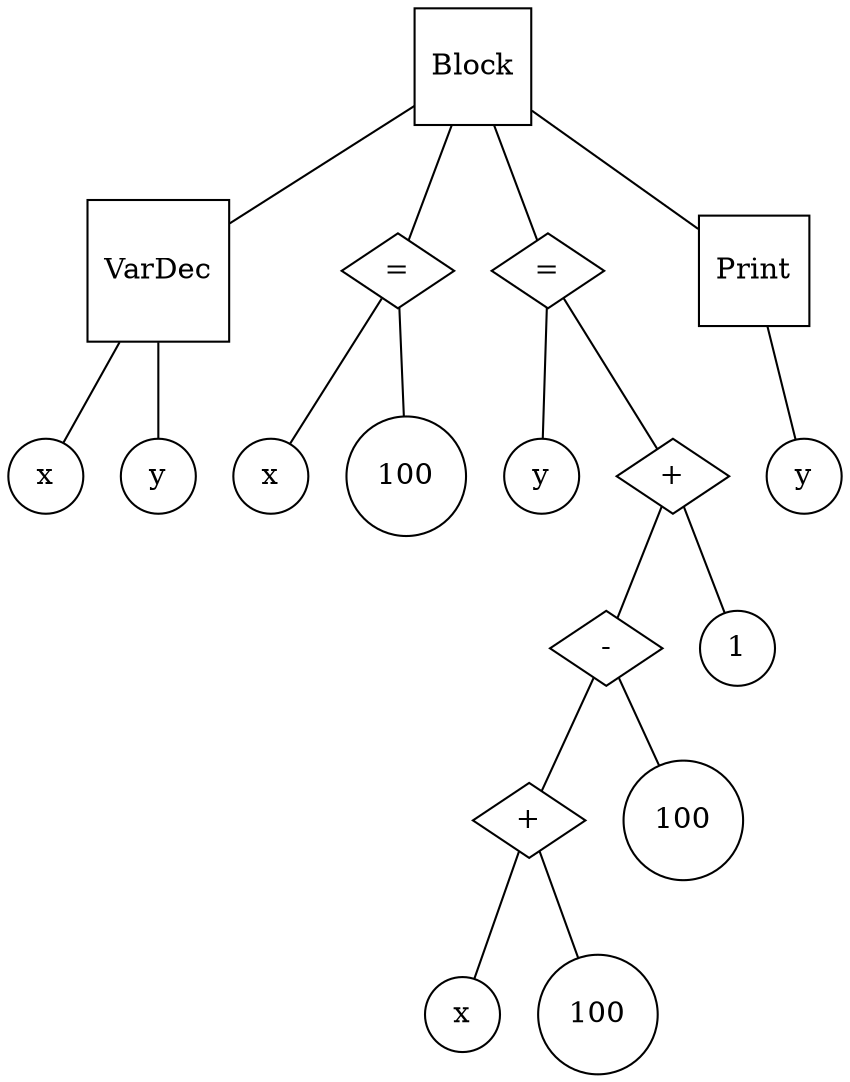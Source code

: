 graph g {
n0 [label = "Block", shape="square"]
n1 [label = "VarDec", shape="square"]
n2 [label = "x", shape="circle"]
n3 [label = "y", shape="circle"]
n4 [label = "x", shape="circle"]
n5 [label = "=", shape="diamond"]
n6 [label = "100", shape="circle"]
n7 [label = "y", shape="circle"]
n8 [label = "=", shape="diamond"]
n9 [label = "x", shape="circle"]
n10 [label = "+", shape="diamond"]
n11 [label = "100", shape="circle"]
n12 [label = "-", shape="diamond"]
n13 [label = "100", shape="circle"]
n14 [label = "+", shape="diamond"]
n15 [label = "1", shape="circle"]
n16 [label = "Print", shape="square"]
n17 [label = "y", shape="circle"]

"n1" -- "n2"
"n1" -- "n3"
"n0" -- "n1"
"n5" -- "n4"
"n5" -- "n6"
"n0" -- "n5"
"n8" -- "n7"
"n10" -- "n9"
"n10" -- "n11"
"n12" -- "n10"
"n12" -- "n13"
"n14" -- "n12"
"n14" -- "n15"
"n8" -- "n14"
"n0" -- "n8"
"n16" -- "n17"
"n0" -- "n16"
}